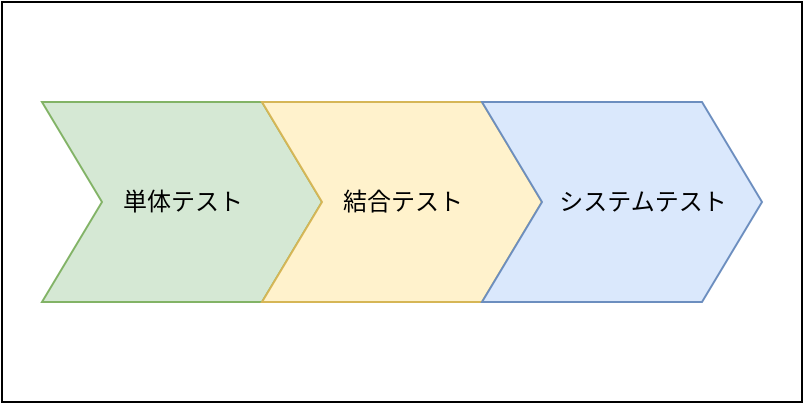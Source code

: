 <mxfile version="13.1.3">
    <diagram id="6hGFLwfOUW9BJ-s0fimq" name="Page-1">
        <mxGraphModel dx="649" dy="537" grid="1" gridSize="10" guides="1" tooltips="1" connect="1" arrows="1" fold="1" page="1" pageScale="1" pageWidth="400" pageHeight="200" math="0" shadow="0">
            <root>
                <mxCell id="0"/>
                <mxCell id="1" parent="0"/>
                <mxCell id="7" value="" style="rounded=0;whiteSpace=wrap;html=1;align=center;" vertex="1" parent="1">
                    <mxGeometry width="400" height="200" as="geometry"/>
                </mxCell>
                <mxCell id="2" value="単体テスト" style="html=1;shadow=0;dashed=0;align=center;verticalAlign=middle;shape=mxgraph.arrows2.arrow;dy=0;dx=30;notch=30;fillColor=#d5e8d4;strokeColor=#82b366;" vertex="1" parent="1">
                    <mxGeometry x="20" y="50" width="140" height="100" as="geometry"/>
                </mxCell>
                <mxCell id="5" value="結合テスト" style="html=1;shadow=0;dashed=0;align=center;verticalAlign=middle;shape=mxgraph.arrows2.arrow;dy=0;dx=30;notch=30;fillColor=#fff2cc;strokeColor=#d6b656;" vertex="1" parent="1">
                    <mxGeometry x="130" y="50" width="140" height="100" as="geometry"/>
                </mxCell>
                <mxCell id="6" value="&amp;nbsp; &amp;nbsp; &amp;nbsp; システムテスト" style="html=1;shadow=0;dashed=0;align=center;verticalAlign=middle;shape=mxgraph.arrows2.arrow;dy=0;dx=30;notch=30;fillColor=#dae8fc;strokeColor=#6c8ebf;" vertex="1" parent="1">
                    <mxGeometry x="240" y="50" width="140" height="100" as="geometry"/>
                </mxCell>
            </root>
        </mxGraphModel>
    </diagram>
</mxfile>